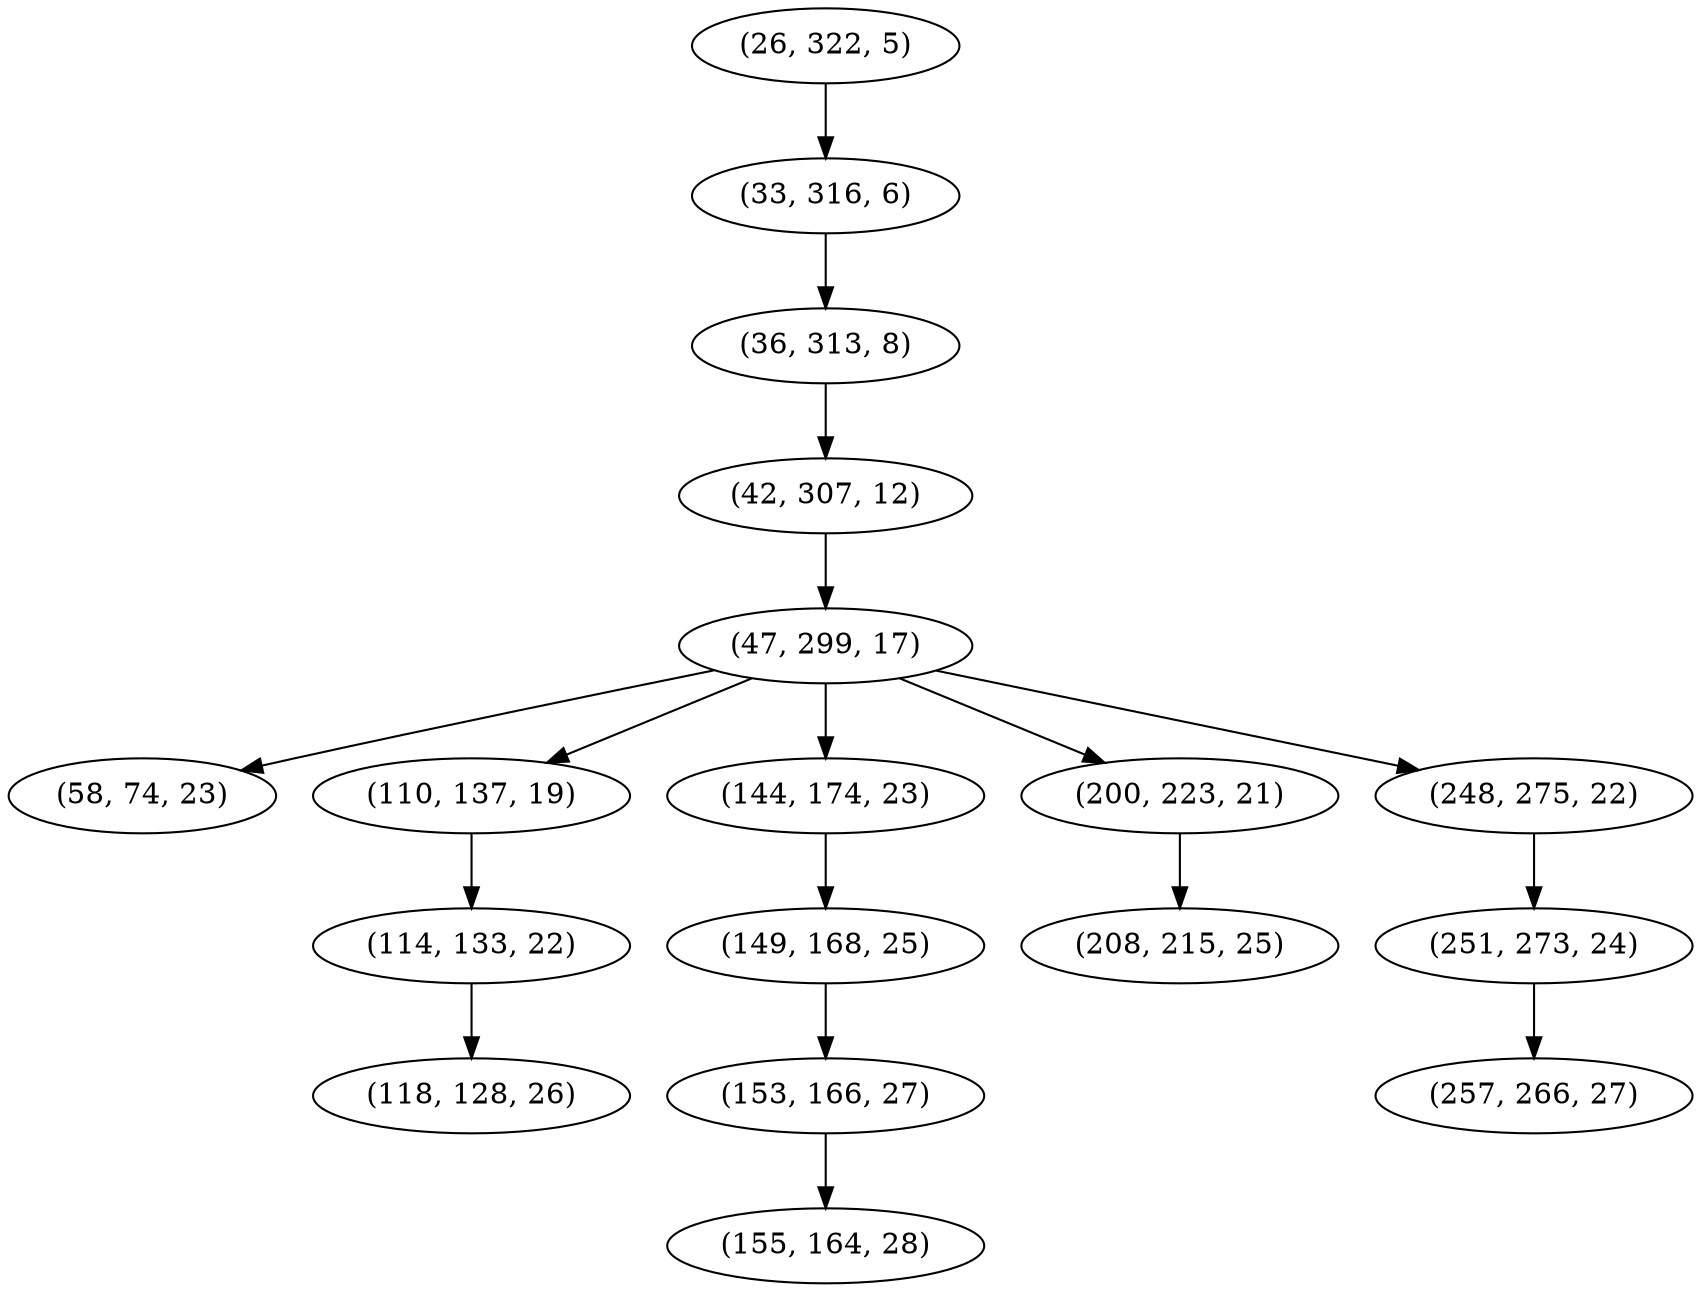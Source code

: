 digraph tree {
    "(26, 322, 5)";
    "(33, 316, 6)";
    "(36, 313, 8)";
    "(42, 307, 12)";
    "(47, 299, 17)";
    "(58, 74, 23)";
    "(110, 137, 19)";
    "(114, 133, 22)";
    "(118, 128, 26)";
    "(144, 174, 23)";
    "(149, 168, 25)";
    "(153, 166, 27)";
    "(155, 164, 28)";
    "(200, 223, 21)";
    "(208, 215, 25)";
    "(248, 275, 22)";
    "(251, 273, 24)";
    "(257, 266, 27)";
    "(26, 322, 5)" -> "(33, 316, 6)";
    "(33, 316, 6)" -> "(36, 313, 8)";
    "(36, 313, 8)" -> "(42, 307, 12)";
    "(42, 307, 12)" -> "(47, 299, 17)";
    "(47, 299, 17)" -> "(58, 74, 23)";
    "(47, 299, 17)" -> "(110, 137, 19)";
    "(47, 299, 17)" -> "(144, 174, 23)";
    "(47, 299, 17)" -> "(200, 223, 21)";
    "(47, 299, 17)" -> "(248, 275, 22)";
    "(110, 137, 19)" -> "(114, 133, 22)";
    "(114, 133, 22)" -> "(118, 128, 26)";
    "(144, 174, 23)" -> "(149, 168, 25)";
    "(149, 168, 25)" -> "(153, 166, 27)";
    "(153, 166, 27)" -> "(155, 164, 28)";
    "(200, 223, 21)" -> "(208, 215, 25)";
    "(248, 275, 22)" -> "(251, 273, 24)";
    "(251, 273, 24)" -> "(257, 266, 27)";
}
